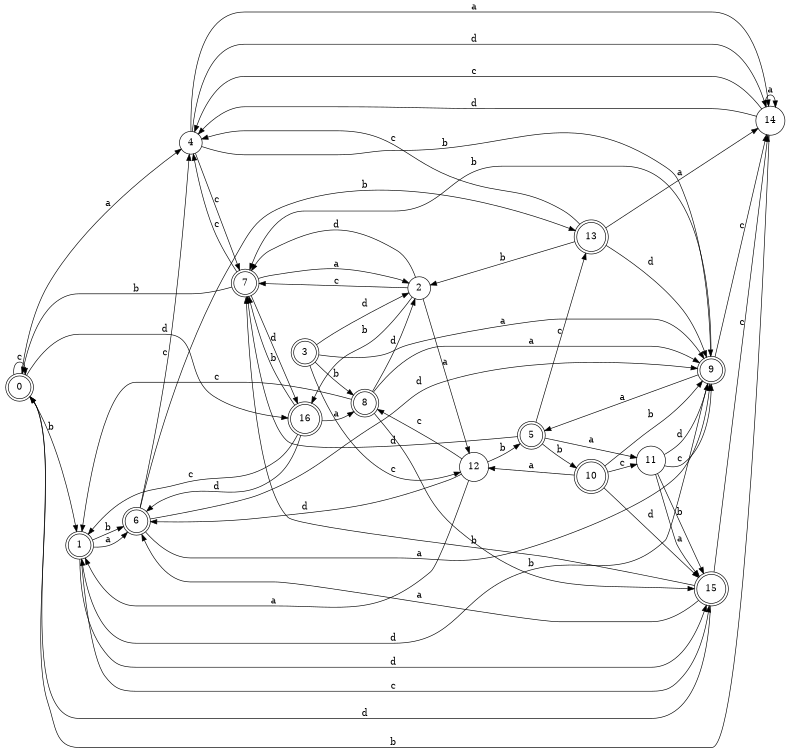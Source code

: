 digraph n14_9 {
__start0 [label="" shape="none"];

rankdir=LR;
size="8,5";

s0 [style="rounded,filled", color="black", fillcolor="white" shape="doublecircle", label="0"];
s1 [style="rounded,filled", color="black", fillcolor="white" shape="doublecircle", label="1"];
s2 [style="filled", color="black", fillcolor="white" shape="circle", label="2"];
s3 [style="rounded,filled", color="black", fillcolor="white" shape="doublecircle", label="3"];
s4 [style="filled", color="black", fillcolor="white" shape="circle", label="4"];
s5 [style="rounded,filled", color="black", fillcolor="white" shape="doublecircle", label="5"];
s6 [style="rounded,filled", color="black", fillcolor="white" shape="doublecircle", label="6"];
s7 [style="rounded,filled", color="black", fillcolor="white" shape="doublecircle", label="7"];
s8 [style="rounded,filled", color="black", fillcolor="white" shape="doublecircle", label="8"];
s9 [style="rounded,filled", color="black", fillcolor="white" shape="doublecircle", label="9"];
s10 [style="rounded,filled", color="black", fillcolor="white" shape="doublecircle", label="10"];
s11 [style="filled", color="black", fillcolor="white" shape="circle", label="11"];
s12 [style="filled", color="black", fillcolor="white" shape="circle", label="12"];
s13 [style="rounded,filled", color="black", fillcolor="white" shape="doublecircle", label="13"];
s14 [style="filled", color="black", fillcolor="white" shape="circle", label="14"];
s15 [style="rounded,filled", color="black", fillcolor="white" shape="doublecircle", label="15"];
s16 [style="rounded,filled", color="black", fillcolor="white" shape="doublecircle", label="16"];
s0 -> s4 [label="a"];
s0 -> s1 [label="b"];
s0 -> s0 [label="c"];
s0 -> s16 [label="d"];
s1 -> s6 [label="a"];
s1 -> s6 [label="b"];
s1 -> s15 [label="c"];
s1 -> s15 [label="d"];
s2 -> s12 [label="a"];
s2 -> s16 [label="b"];
s2 -> s7 [label="c"];
s2 -> s7 [label="d"];
s3 -> s9 [label="a"];
s3 -> s8 [label="b"];
s3 -> s12 [label="c"];
s3 -> s2 [label="d"];
s4 -> s14 [label="a"];
s4 -> s9 [label="b"];
s4 -> s7 [label="c"];
s4 -> s14 [label="d"];
s5 -> s11 [label="a"];
s5 -> s10 [label="b"];
s5 -> s13 [label="c"];
s5 -> s7 [label="d"];
s6 -> s9 [label="a"];
s6 -> s13 [label="b"];
s6 -> s4 [label="c"];
s6 -> s9 [label="d"];
s7 -> s2 [label="a"];
s7 -> s0 [label="b"];
s7 -> s4 [label="c"];
s7 -> s16 [label="d"];
s8 -> s9 [label="a"];
s8 -> s15 [label="b"];
s8 -> s1 [label="c"];
s8 -> s2 [label="d"];
s9 -> s5 [label="a"];
s9 -> s7 [label="b"];
s9 -> s14 [label="c"];
s9 -> s1 [label="d"];
s10 -> s12 [label="a"];
s10 -> s9 [label="b"];
s10 -> s11 [label="c"];
s10 -> s15 [label="d"];
s11 -> s15 [label="a"];
s11 -> s15 [label="b"];
s11 -> s9 [label="c"];
s11 -> s9 [label="d"];
s12 -> s1 [label="a"];
s12 -> s5 [label="b"];
s12 -> s8 [label="c"];
s12 -> s6 [label="d"];
s13 -> s14 [label="a"];
s13 -> s2 [label="b"];
s13 -> s4 [label="c"];
s13 -> s9 [label="d"];
s14 -> s14 [label="a"];
s14 -> s0 [label="b"];
s14 -> s4 [label="c"];
s14 -> s4 [label="d"];
s15 -> s6 [label="a"];
s15 -> s7 [label="b"];
s15 -> s14 [label="c"];
s15 -> s0 [label="d"];
s16 -> s8 [label="a"];
s16 -> s7 [label="b"];
s16 -> s1 [label="c"];
s16 -> s6 [label="d"];

}
